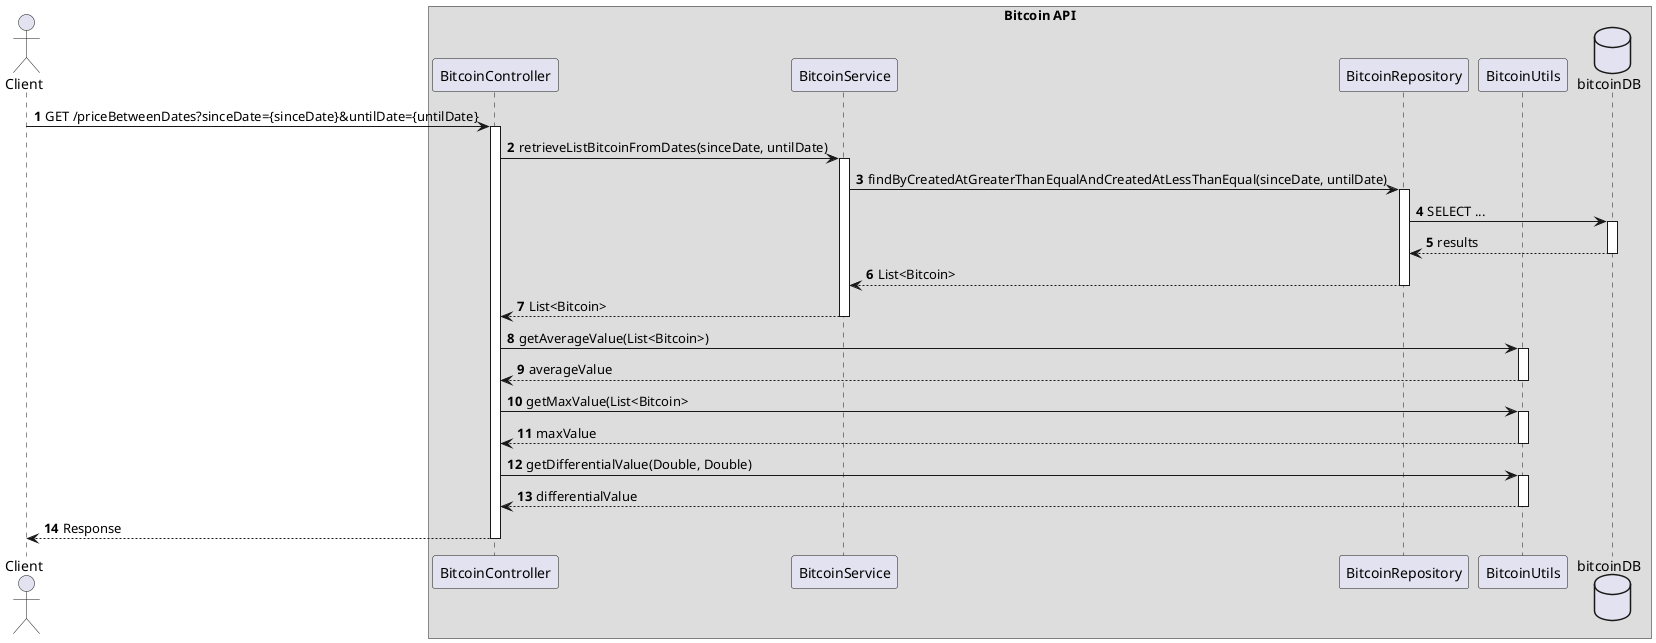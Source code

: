 @startuml GET_average_and_differential_values_200_ok
autonumber

actor Client

box Bitcoin API
    participant BitcoinController
    participant BitcoinService
    participant BitcoinRepository
    participant BitcoinUtils
    database bitcoinDB
end box

Client -> BitcoinController: GET /priceBetweenDates?sinceDate={sinceDate}&untilDate={untilDate}
activate BitcoinController
    BitcoinController -> BitcoinService: retrieveListBitcoinFromDates(sinceDate, untilDate)
    activate BitcoinService
        BitcoinService -> BitcoinRepository: findByCreatedAtGreaterThanEqualAndCreatedAtLessThanEqual(sinceDate, untilDate)
        activate BitcoinRepository
            BitcoinRepository -> bitcoinDB: SELECT ...
                activate bitcoinDB
                return results
            return List<Bitcoin>
        return List<Bitcoin>
    BitcoinController -> BitcoinUtils: getAverageValue(List<Bitcoin>)
    activate BitcoinUtils
        return averageValue
    BitcoinController -> BitcoinUtils: getMaxValue(List<Bitcoin>
    activate BitcoinUtils
        return maxValue
    BitcoinController -> BitcoinUtils: getDifferentialValue(Double, Double)
    activate BitcoinUtils
        return differentialValue
    return Response
@enduml